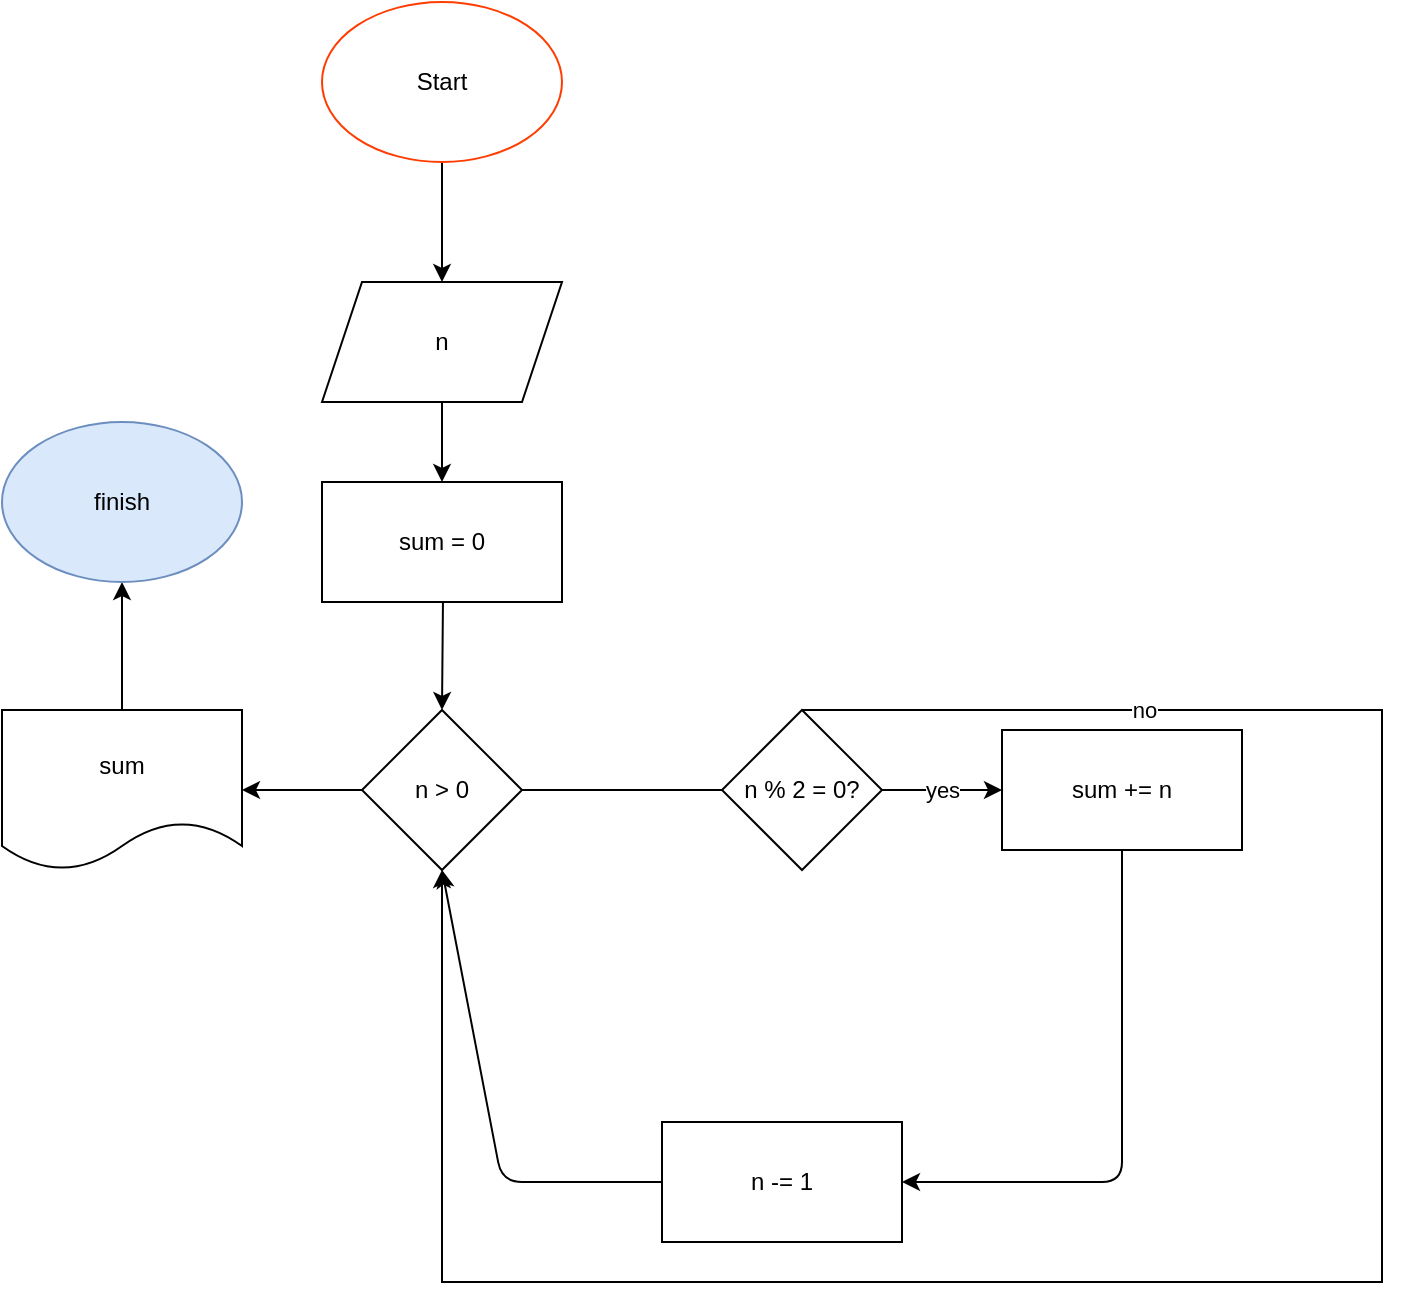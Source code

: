 <mxfile version="21.3.5" type="github">
  <diagram name="Page-1" id="Q7l8q0h_zOfylx8JE-fu">
    <mxGraphModel dx="980" dy="779" grid="1" gridSize="10" guides="1" tooltips="1" connect="1" arrows="1" fold="1" page="1" pageScale="1" pageWidth="1169" pageHeight="827" math="0" shadow="0">
      <root>
        <mxCell id="0" />
        <mxCell id="1" parent="0" />
        <mxCell id="HKXJuVYTZ4flzkgWFeM8-4" value="" style="edgeStyle=orthogonalEdgeStyle;rounded=0;orthogonalLoop=1;jettySize=auto;html=1;" edge="1" parent="1" source="HKXJuVYTZ4flzkgWFeM8-1" target="HKXJuVYTZ4flzkgWFeM8-3">
          <mxGeometry relative="1" as="geometry" />
        </mxCell>
        <mxCell id="HKXJuVYTZ4flzkgWFeM8-1" value="Start" style="ellipse;whiteSpace=wrap;html=1;strokeColor=#FF3D03;" vertex="1" parent="1">
          <mxGeometry x="190" y="60" width="120" height="80" as="geometry" />
        </mxCell>
        <mxCell id="HKXJuVYTZ4flzkgWFeM8-6" value="" style="edgeStyle=orthogonalEdgeStyle;rounded=0;orthogonalLoop=1;jettySize=auto;html=1;" edge="1" parent="1" target="HKXJuVYTZ4flzkgWFeM8-5">
          <mxGeometry relative="1" as="geometry">
            <mxPoint x="250" y="300" as="sourcePoint" />
          </mxGeometry>
        </mxCell>
        <mxCell id="HKXJuVYTZ4flzkgWFeM8-11" value="" style="edgeStyle=orthogonalEdgeStyle;rounded=0;orthogonalLoop=1;jettySize=auto;html=1;" edge="1" parent="1" source="HKXJuVYTZ4flzkgWFeM8-3" target="HKXJuVYTZ4flzkgWFeM8-9">
          <mxGeometry relative="1" as="geometry" />
        </mxCell>
        <mxCell id="HKXJuVYTZ4flzkgWFeM8-3" value="n" style="shape=parallelogram;perimeter=parallelogramPerimeter;whiteSpace=wrap;html=1;fixedSize=1;" vertex="1" parent="1">
          <mxGeometry x="190" y="200" width="120" height="60" as="geometry" />
        </mxCell>
        <mxCell id="HKXJuVYTZ4flzkgWFeM8-8" value="" style="edgeStyle=orthogonalEdgeStyle;rounded=0;orthogonalLoop=1;jettySize=auto;html=1;" edge="1" parent="1" source="HKXJuVYTZ4flzkgWFeM8-5">
          <mxGeometry relative="1" as="geometry">
            <mxPoint x="420" y="454" as="targetPoint" />
          </mxGeometry>
        </mxCell>
        <mxCell id="HKXJuVYTZ4flzkgWFeM8-14" value="" style="edgeStyle=orthogonalEdgeStyle;rounded=0;orthogonalLoop=1;jettySize=auto;html=1;" edge="1" parent="1" source="HKXJuVYTZ4flzkgWFeM8-5" target="HKXJuVYTZ4flzkgWFeM8-13">
          <mxGeometry relative="1" as="geometry" />
        </mxCell>
        <mxCell id="HKXJuVYTZ4flzkgWFeM8-5" value="n &amp;gt; 0" style="rhombus;whiteSpace=wrap;html=1;" vertex="1" parent="1">
          <mxGeometry x="210" y="414" width="80" height="80" as="geometry" />
        </mxCell>
        <mxCell id="HKXJuVYTZ4flzkgWFeM8-9" value="sum = 0" style="rounded=0;whiteSpace=wrap;html=1;" vertex="1" parent="1">
          <mxGeometry x="190" y="300" width="120" height="60" as="geometry" />
        </mxCell>
        <mxCell id="HKXJuVYTZ4flzkgWFeM8-16" value="yes" style="edgeStyle=orthogonalEdgeStyle;rounded=0;orthogonalLoop=1;jettySize=auto;html=1;" edge="1" parent="1" source="HKXJuVYTZ4flzkgWFeM8-12" target="HKXJuVYTZ4flzkgWFeM8-15">
          <mxGeometry relative="1" as="geometry" />
        </mxCell>
        <mxCell id="HKXJuVYTZ4flzkgWFeM8-12" value="n % 2 = 0?" style="rhombus;whiteSpace=wrap;html=1;" vertex="1" parent="1">
          <mxGeometry x="390" y="414" width="80" height="80" as="geometry" />
        </mxCell>
        <mxCell id="HKXJuVYTZ4flzkgWFeM8-20" value="" style="edgeStyle=orthogonalEdgeStyle;rounded=0;orthogonalLoop=1;jettySize=auto;html=1;" edge="1" parent="1" source="HKXJuVYTZ4flzkgWFeM8-13" target="HKXJuVYTZ4flzkgWFeM8-19">
          <mxGeometry relative="1" as="geometry" />
        </mxCell>
        <mxCell id="HKXJuVYTZ4flzkgWFeM8-13" value="sum" style="shape=document;whiteSpace=wrap;html=1;boundedLbl=1;" vertex="1" parent="1">
          <mxGeometry x="30" y="414" width="120" height="80" as="geometry" />
        </mxCell>
        <mxCell id="HKXJuVYTZ4flzkgWFeM8-15" value="sum += n" style="whiteSpace=wrap;html=1;" vertex="1" parent="1">
          <mxGeometry x="530" y="424" width="120" height="60" as="geometry" />
        </mxCell>
        <mxCell id="HKXJuVYTZ4flzkgWFeM8-17" value="" style="endArrow=classic;html=1;rounded=1;exitX=0.5;exitY=1;exitDx=0;exitDy=0;" edge="1" parent="1" source="HKXJuVYTZ4flzkgWFeM8-15" target="HKXJuVYTZ4flzkgWFeM8-21">
          <mxGeometry width="50" height="50" relative="1" as="geometry">
            <mxPoint x="430" y="430" as="sourcePoint" />
            <mxPoint x="320" y="650" as="targetPoint" />
            <Array as="points">
              <mxPoint x="590" y="650" />
            </Array>
          </mxGeometry>
        </mxCell>
        <mxCell id="HKXJuVYTZ4flzkgWFeM8-18" value="no" style="endArrow=classic;html=1;rounded=0;exitX=0.5;exitY=0;exitDx=0;exitDy=0;entryX=0.5;entryY=1;entryDx=0;entryDy=0;" edge="1" parent="1" source="HKXJuVYTZ4flzkgWFeM8-12" target="HKXJuVYTZ4flzkgWFeM8-5">
          <mxGeometry x="-0.728" width="50" height="50" relative="1" as="geometry">
            <mxPoint x="430" y="430" as="sourcePoint" />
            <mxPoint x="250" y="500" as="targetPoint" />
            <Array as="points">
              <mxPoint x="720" y="414" />
              <mxPoint x="720" y="700" />
              <mxPoint x="250" y="700" />
            </Array>
            <mxPoint as="offset" />
          </mxGeometry>
        </mxCell>
        <mxCell id="HKXJuVYTZ4flzkgWFeM8-19" value="finish" style="ellipse;whiteSpace=wrap;html=1;fillColor=#dae8fc;strokeColor=#6c8ebf;" vertex="1" parent="1">
          <mxGeometry x="30" y="270" width="120" height="80" as="geometry" />
        </mxCell>
        <mxCell id="HKXJuVYTZ4flzkgWFeM8-21" value="n -= 1" style="rounded=0;whiteSpace=wrap;html=1;" vertex="1" parent="1">
          <mxGeometry x="360" y="620" width="120" height="60" as="geometry" />
        </mxCell>
        <mxCell id="HKXJuVYTZ4flzkgWFeM8-22" value="" style="endArrow=classic;html=1;rounded=1;exitX=0;exitY=0.5;exitDx=0;exitDy=0;entryX=0.5;entryY=1;entryDx=0;entryDy=0;" edge="1" parent="1" source="HKXJuVYTZ4flzkgWFeM8-21" target="HKXJuVYTZ4flzkgWFeM8-5">
          <mxGeometry width="50" height="50" relative="1" as="geometry">
            <mxPoint x="430" y="430" as="sourcePoint" />
            <mxPoint x="480" y="380" as="targetPoint" />
            <Array as="points">
              <mxPoint x="280" y="650" />
            </Array>
          </mxGeometry>
        </mxCell>
      </root>
    </mxGraphModel>
  </diagram>
</mxfile>
